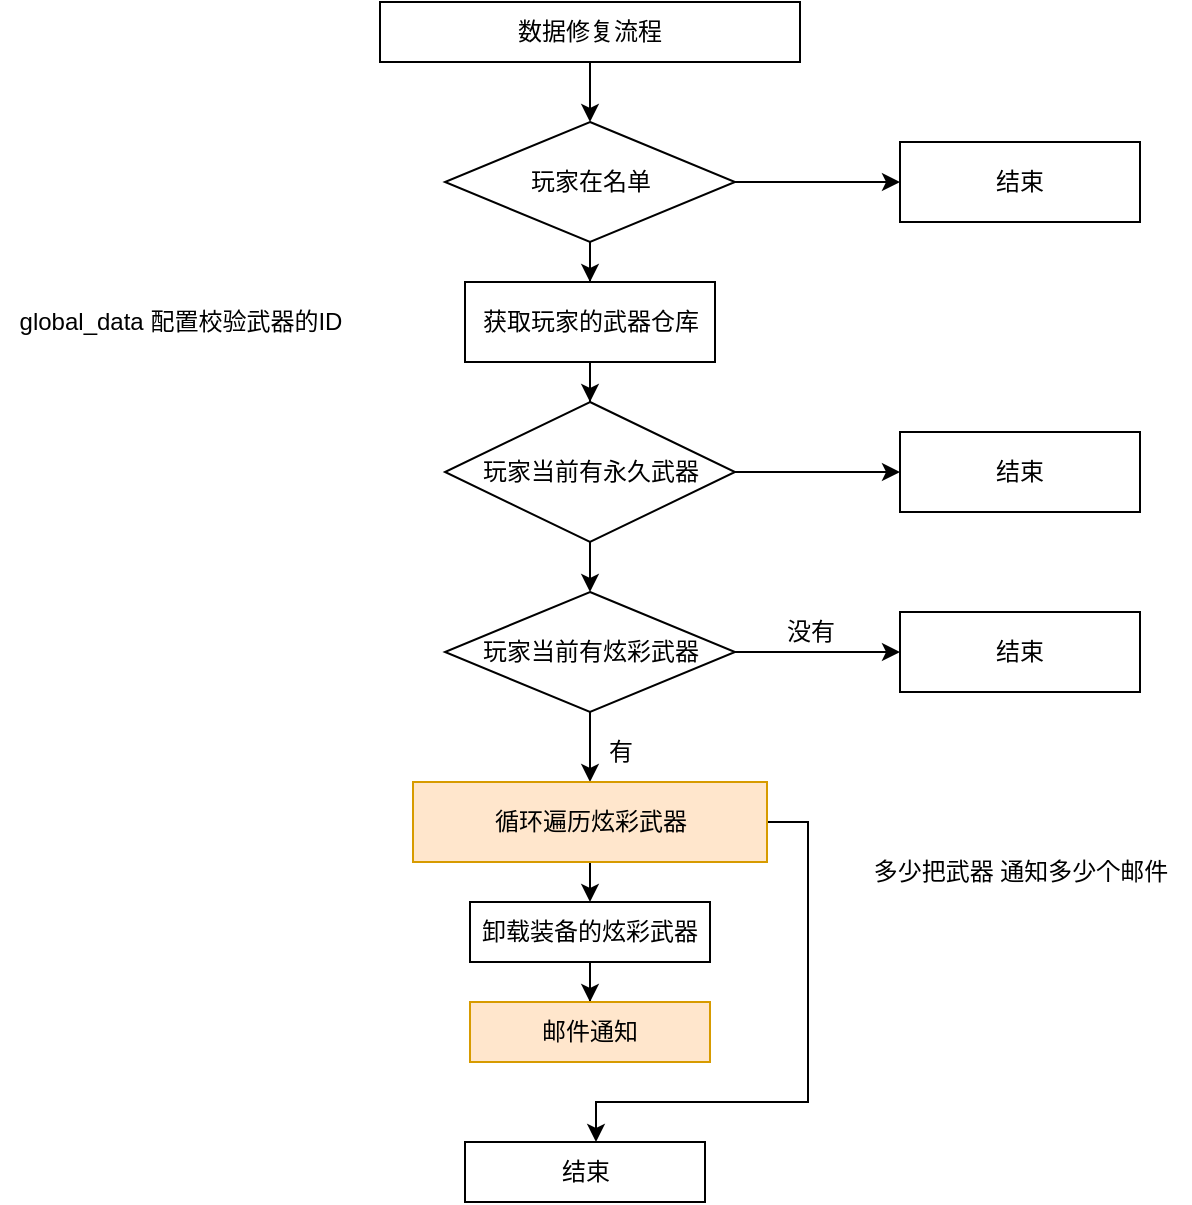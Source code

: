 <mxfile version="22.1.11" type="github">
  <diagram name="第 1 页" id="MjOnckj2qXQUch_C9P9P">
    <mxGraphModel dx="1434" dy="746" grid="1" gridSize="10" guides="1" tooltips="1" connect="1" arrows="1" fold="1" page="1" pageScale="1" pageWidth="4681" pageHeight="3300" math="0" shadow="0">
      <root>
        <mxCell id="0" />
        <mxCell id="1" parent="0" />
        <mxCell id="7qEYvJwYSWAxsUM84DAW-29" style="edgeStyle=orthogonalEdgeStyle;rounded=0;orthogonalLoop=1;jettySize=auto;html=1;exitX=0.5;exitY=1;exitDx=0;exitDy=0;entryX=0.5;entryY=0;entryDx=0;entryDy=0;" edge="1" parent="1" source="7qEYvJwYSWAxsUM84DAW-1" target="7qEYvJwYSWAxsUM84DAW-2">
          <mxGeometry relative="1" as="geometry" />
        </mxCell>
        <mxCell id="7qEYvJwYSWAxsUM84DAW-1" value="数据修复流程" style="rounded=0;whiteSpace=wrap;html=1;" vertex="1" parent="1">
          <mxGeometry x="340" y="130" width="210" height="30" as="geometry" />
        </mxCell>
        <mxCell id="7qEYvJwYSWAxsUM84DAW-18" style="edgeStyle=orthogonalEdgeStyle;rounded=0;orthogonalLoop=1;jettySize=auto;html=1;exitX=0.5;exitY=1;exitDx=0;exitDy=0;" edge="1" parent="1" source="7qEYvJwYSWAxsUM84DAW-2" target="7qEYvJwYSWAxsUM84DAW-4">
          <mxGeometry relative="1" as="geometry" />
        </mxCell>
        <mxCell id="7qEYvJwYSWAxsUM84DAW-26" style="edgeStyle=orthogonalEdgeStyle;rounded=0;orthogonalLoop=1;jettySize=auto;html=1;exitX=1;exitY=0.5;exitDx=0;exitDy=0;" edge="1" parent="1" source="7qEYvJwYSWAxsUM84DAW-2" target="7qEYvJwYSWAxsUM84DAW-3">
          <mxGeometry relative="1" as="geometry" />
        </mxCell>
        <mxCell id="7qEYvJwYSWAxsUM84DAW-2" value="玩家在名单" style="rhombus;whiteSpace=wrap;html=1;" vertex="1" parent="1">
          <mxGeometry x="372.5" y="190" width="145" height="60" as="geometry" />
        </mxCell>
        <mxCell id="7qEYvJwYSWAxsUM84DAW-3" value="结束" style="rounded=0;whiteSpace=wrap;html=1;" vertex="1" parent="1">
          <mxGeometry x="600" y="200" width="120" height="40" as="geometry" />
        </mxCell>
        <mxCell id="7qEYvJwYSWAxsUM84DAW-19" style="edgeStyle=orthogonalEdgeStyle;rounded=0;orthogonalLoop=1;jettySize=auto;html=1;exitX=0.5;exitY=1;exitDx=0;exitDy=0;" edge="1" parent="1" source="7qEYvJwYSWAxsUM84DAW-4" target="7qEYvJwYSWAxsUM84DAW-7">
          <mxGeometry relative="1" as="geometry" />
        </mxCell>
        <mxCell id="7qEYvJwYSWAxsUM84DAW-4" value="获取玩家的武器仓库" style="rounded=0;whiteSpace=wrap;html=1;" vertex="1" parent="1">
          <mxGeometry x="382.5" y="270" width="125" height="40" as="geometry" />
        </mxCell>
        <mxCell id="7qEYvJwYSWAxsUM84DAW-6" value="global_data 配置校验武器的ID" style="text;html=1;align=center;verticalAlign=middle;resizable=0;points=[];autosize=1;strokeColor=none;fillColor=none;" vertex="1" parent="1">
          <mxGeometry x="150" y="275" width="180" height="30" as="geometry" />
        </mxCell>
        <mxCell id="7qEYvJwYSWAxsUM84DAW-20" style="edgeStyle=orthogonalEdgeStyle;rounded=0;orthogonalLoop=1;jettySize=auto;html=1;exitX=0.5;exitY=1;exitDx=0;exitDy=0;" edge="1" parent="1" source="7qEYvJwYSWAxsUM84DAW-7" target="7qEYvJwYSWAxsUM84DAW-9">
          <mxGeometry relative="1" as="geometry" />
        </mxCell>
        <mxCell id="7qEYvJwYSWAxsUM84DAW-27" style="edgeStyle=orthogonalEdgeStyle;rounded=0;orthogonalLoop=1;jettySize=auto;html=1;exitX=1;exitY=0.5;exitDx=0;exitDy=0;" edge="1" parent="1" source="7qEYvJwYSWAxsUM84DAW-7" target="7qEYvJwYSWAxsUM84DAW-8">
          <mxGeometry relative="1" as="geometry" />
        </mxCell>
        <mxCell id="7qEYvJwYSWAxsUM84DAW-7" value="玩家当前有永久武器" style="rhombus;whiteSpace=wrap;html=1;" vertex="1" parent="1">
          <mxGeometry x="372.5" y="330" width="145" height="70" as="geometry" />
        </mxCell>
        <mxCell id="7qEYvJwYSWAxsUM84DAW-8" value="结束" style="rounded=0;whiteSpace=wrap;html=1;" vertex="1" parent="1">
          <mxGeometry x="600" y="345" width="120" height="40" as="geometry" />
        </mxCell>
        <mxCell id="7qEYvJwYSWAxsUM84DAW-28" style="edgeStyle=orthogonalEdgeStyle;rounded=0;orthogonalLoop=1;jettySize=auto;html=1;exitX=1;exitY=0.5;exitDx=0;exitDy=0;entryX=0;entryY=0.5;entryDx=0;entryDy=0;" edge="1" parent="1" source="7qEYvJwYSWAxsUM84DAW-9" target="7qEYvJwYSWAxsUM84DAW-10">
          <mxGeometry relative="1" as="geometry" />
        </mxCell>
        <mxCell id="7qEYvJwYSWAxsUM84DAW-32" style="edgeStyle=orthogonalEdgeStyle;rounded=0;orthogonalLoop=1;jettySize=auto;html=1;exitX=0.5;exitY=1;exitDx=0;exitDy=0;entryX=0.5;entryY=0;entryDx=0;entryDy=0;" edge="1" parent="1" source="7qEYvJwYSWAxsUM84DAW-9" target="7qEYvJwYSWAxsUM84DAW-30">
          <mxGeometry relative="1" as="geometry" />
        </mxCell>
        <mxCell id="7qEYvJwYSWAxsUM84DAW-9" value="玩家当前有炫彩武器" style="rhombus;whiteSpace=wrap;html=1;" vertex="1" parent="1">
          <mxGeometry x="372.5" y="425" width="145" height="60" as="geometry" />
        </mxCell>
        <mxCell id="7qEYvJwYSWAxsUM84DAW-10" value="结束" style="rounded=0;whiteSpace=wrap;html=1;" vertex="1" parent="1">
          <mxGeometry x="600" y="435" width="120" height="40" as="geometry" />
        </mxCell>
        <mxCell id="7qEYvJwYSWAxsUM84DAW-31" style="edgeStyle=orthogonalEdgeStyle;rounded=0;orthogonalLoop=1;jettySize=auto;html=1;exitX=0.5;exitY=1;exitDx=0;exitDy=0;" edge="1" parent="1" source="7qEYvJwYSWAxsUM84DAW-14" target="7qEYvJwYSWAxsUM84DAW-16">
          <mxGeometry relative="1" as="geometry">
            <mxPoint x="445" y="630" as="targetPoint" />
          </mxGeometry>
        </mxCell>
        <mxCell id="7qEYvJwYSWAxsUM84DAW-14" value="卸载装备的炫彩武器" style="rounded=0;whiteSpace=wrap;html=1;" vertex="1" parent="1">
          <mxGeometry x="385" y="580" width="120" height="30" as="geometry" />
        </mxCell>
        <mxCell id="7qEYvJwYSWAxsUM84DAW-16" value="邮件通知" style="rounded=0;whiteSpace=wrap;html=1;fillColor=#ffe6cc;strokeColor=#d79b00;" vertex="1" parent="1">
          <mxGeometry x="385" y="630" width="120" height="30" as="geometry" />
        </mxCell>
        <mxCell id="7qEYvJwYSWAxsUM84DAW-35" style="edgeStyle=orthogonalEdgeStyle;rounded=0;orthogonalLoop=1;jettySize=auto;html=1;exitX=0.5;exitY=1;exitDx=0;exitDy=0;entryX=0.5;entryY=0;entryDx=0;entryDy=0;" edge="1" parent="1" source="7qEYvJwYSWAxsUM84DAW-30" target="7qEYvJwYSWAxsUM84DAW-14">
          <mxGeometry relative="1" as="geometry" />
        </mxCell>
        <mxCell id="7qEYvJwYSWAxsUM84DAW-39" style="edgeStyle=orthogonalEdgeStyle;rounded=0;orthogonalLoop=1;jettySize=auto;html=1;exitX=1;exitY=0.5;exitDx=0;exitDy=0;" edge="1" parent="1" source="7qEYvJwYSWAxsUM84DAW-30" target="7qEYvJwYSWAxsUM84DAW-36">
          <mxGeometry relative="1" as="geometry">
            <Array as="points">
              <mxPoint x="554" y="540" />
              <mxPoint x="554" y="680" />
              <mxPoint x="448" y="680" />
            </Array>
          </mxGeometry>
        </mxCell>
        <mxCell id="7qEYvJwYSWAxsUM84DAW-30" value="循环遍历炫彩武器" style="rounded=0;whiteSpace=wrap;html=1;fillColor=#ffe6cc;strokeColor=#d79b00;" vertex="1" parent="1">
          <mxGeometry x="356.5" y="520" width="177" height="40" as="geometry" />
        </mxCell>
        <mxCell id="7qEYvJwYSWAxsUM84DAW-33" value="没有" style="text;html=1;align=center;verticalAlign=middle;resizable=0;points=[];autosize=1;strokeColor=none;fillColor=none;" vertex="1" parent="1">
          <mxGeometry x="530" y="430" width="50" height="30" as="geometry" />
        </mxCell>
        <mxCell id="7qEYvJwYSWAxsUM84DAW-34" value="有" style="text;html=1;align=center;verticalAlign=middle;resizable=0;points=[];autosize=1;strokeColor=none;fillColor=none;" vertex="1" parent="1">
          <mxGeometry x="440" y="490" width="40" height="30" as="geometry" />
        </mxCell>
        <mxCell id="7qEYvJwYSWAxsUM84DAW-36" value="结束" style="rounded=0;whiteSpace=wrap;html=1;" vertex="1" parent="1">
          <mxGeometry x="382.5" y="700" width="120" height="30" as="geometry" />
        </mxCell>
        <mxCell id="7qEYvJwYSWAxsUM84DAW-40" value="多少把武器 通知多少个邮件" style="text;html=1;align=center;verticalAlign=middle;resizable=0;points=[];autosize=1;strokeColor=none;fillColor=none;" vertex="1" parent="1">
          <mxGeometry x="575" y="550" width="170" height="30" as="geometry" />
        </mxCell>
      </root>
    </mxGraphModel>
  </diagram>
</mxfile>
